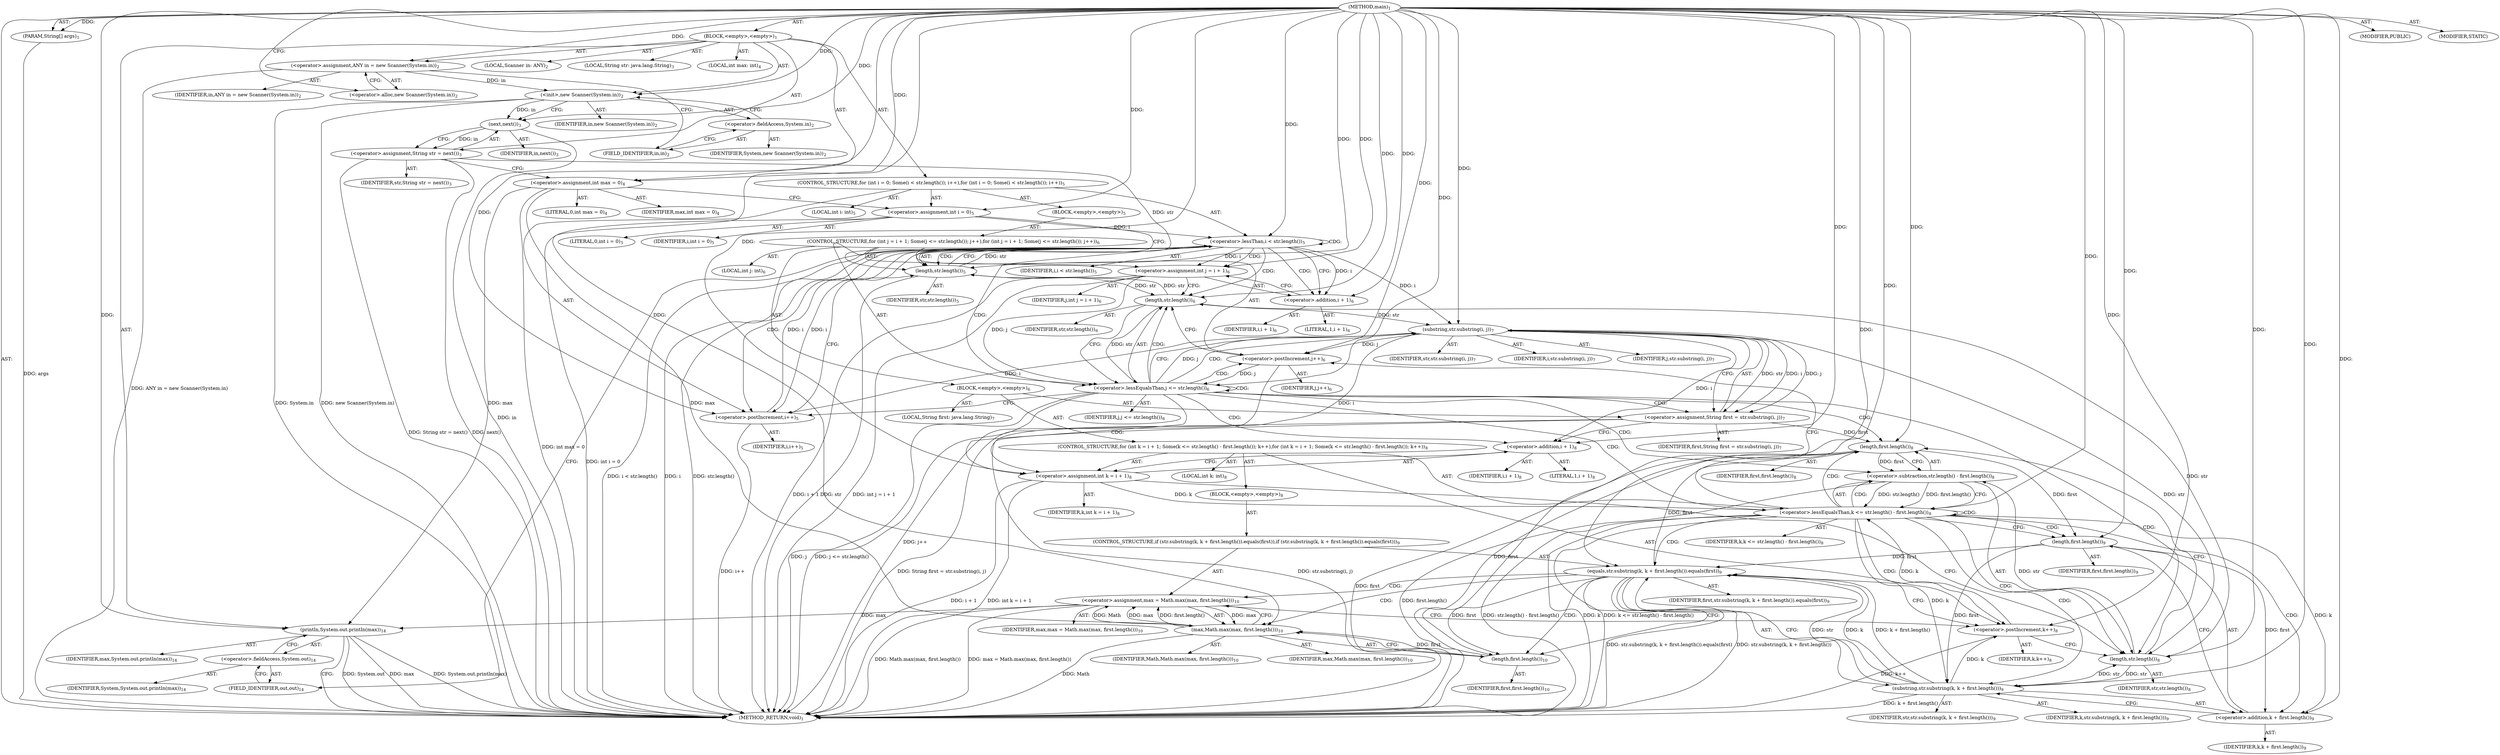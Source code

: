 digraph "main" {  
"19" [label = <(METHOD,main)<SUB>1</SUB>> ]
"20" [label = <(PARAM,String[] args)<SUB>1</SUB>> ]
"21" [label = <(BLOCK,&lt;empty&gt;,&lt;empty&gt;)<SUB>1</SUB>> ]
"4" [label = <(LOCAL,Scanner in: ANY)<SUB>2</SUB>> ]
"22" [label = <(&lt;operator&gt;.assignment,ANY in = new Scanner(System.in))<SUB>2</SUB>> ]
"23" [label = <(IDENTIFIER,in,ANY in = new Scanner(System.in))<SUB>2</SUB>> ]
"24" [label = <(&lt;operator&gt;.alloc,new Scanner(System.in))<SUB>2</SUB>> ]
"25" [label = <(&lt;init&gt;,new Scanner(System.in))<SUB>2</SUB>> ]
"3" [label = <(IDENTIFIER,in,new Scanner(System.in))<SUB>2</SUB>> ]
"26" [label = <(&lt;operator&gt;.fieldAccess,System.in)<SUB>2</SUB>> ]
"27" [label = <(IDENTIFIER,System,new Scanner(System.in))<SUB>2</SUB>> ]
"28" [label = <(FIELD_IDENTIFIER,in,in)<SUB>2</SUB>> ]
"29" [label = <(LOCAL,String str: java.lang.String)<SUB>3</SUB>> ]
"30" [label = <(&lt;operator&gt;.assignment,String str = next())<SUB>3</SUB>> ]
"31" [label = <(IDENTIFIER,str,String str = next())<SUB>3</SUB>> ]
"32" [label = <(next,next())<SUB>3</SUB>> ]
"33" [label = <(IDENTIFIER,in,next())<SUB>3</SUB>> ]
"34" [label = <(LOCAL,int max: int)<SUB>4</SUB>> ]
"35" [label = <(&lt;operator&gt;.assignment,int max = 0)<SUB>4</SUB>> ]
"36" [label = <(IDENTIFIER,max,int max = 0)<SUB>4</SUB>> ]
"37" [label = <(LITERAL,0,int max = 0)<SUB>4</SUB>> ]
"38" [label = <(CONTROL_STRUCTURE,for (int i = 0; Some(i &lt; str.length()); i++),for (int i = 0; Some(i &lt; str.length()); i++))<SUB>5</SUB>> ]
"39" [label = <(LOCAL,int i: int)<SUB>5</SUB>> ]
"40" [label = <(&lt;operator&gt;.assignment,int i = 0)<SUB>5</SUB>> ]
"41" [label = <(IDENTIFIER,i,int i = 0)<SUB>5</SUB>> ]
"42" [label = <(LITERAL,0,int i = 0)<SUB>5</SUB>> ]
"43" [label = <(&lt;operator&gt;.lessThan,i &lt; str.length())<SUB>5</SUB>> ]
"44" [label = <(IDENTIFIER,i,i &lt; str.length())<SUB>5</SUB>> ]
"45" [label = <(length,str.length())<SUB>5</SUB>> ]
"46" [label = <(IDENTIFIER,str,str.length())<SUB>5</SUB>> ]
"47" [label = <(&lt;operator&gt;.postIncrement,i++)<SUB>5</SUB>> ]
"48" [label = <(IDENTIFIER,i,i++)<SUB>5</SUB>> ]
"49" [label = <(BLOCK,&lt;empty&gt;,&lt;empty&gt;)<SUB>5</SUB>> ]
"50" [label = <(CONTROL_STRUCTURE,for (int j = i + 1; Some(j &lt;= str.length()); j++),for (int j = i + 1; Some(j &lt;= str.length()); j++))<SUB>6</SUB>> ]
"51" [label = <(LOCAL,int j: int)<SUB>6</SUB>> ]
"52" [label = <(&lt;operator&gt;.assignment,int j = i + 1)<SUB>6</SUB>> ]
"53" [label = <(IDENTIFIER,j,int j = i + 1)<SUB>6</SUB>> ]
"54" [label = <(&lt;operator&gt;.addition,i + 1)<SUB>6</SUB>> ]
"55" [label = <(IDENTIFIER,i,i + 1)<SUB>6</SUB>> ]
"56" [label = <(LITERAL,1,i + 1)<SUB>6</SUB>> ]
"57" [label = <(&lt;operator&gt;.lessEqualsThan,j &lt;= str.length())<SUB>6</SUB>> ]
"58" [label = <(IDENTIFIER,j,j &lt;= str.length())<SUB>6</SUB>> ]
"59" [label = <(length,str.length())<SUB>6</SUB>> ]
"60" [label = <(IDENTIFIER,str,str.length())<SUB>6</SUB>> ]
"61" [label = <(&lt;operator&gt;.postIncrement,j++)<SUB>6</SUB>> ]
"62" [label = <(IDENTIFIER,j,j++)<SUB>6</SUB>> ]
"63" [label = <(BLOCK,&lt;empty&gt;,&lt;empty&gt;)<SUB>6</SUB>> ]
"64" [label = <(LOCAL,String first: java.lang.String)<SUB>7</SUB>> ]
"65" [label = <(&lt;operator&gt;.assignment,String first = str.substring(i, j))<SUB>7</SUB>> ]
"66" [label = <(IDENTIFIER,first,String first = str.substring(i, j))<SUB>7</SUB>> ]
"67" [label = <(substring,str.substring(i, j))<SUB>7</SUB>> ]
"68" [label = <(IDENTIFIER,str,str.substring(i, j))<SUB>7</SUB>> ]
"69" [label = <(IDENTIFIER,i,str.substring(i, j))<SUB>7</SUB>> ]
"70" [label = <(IDENTIFIER,j,str.substring(i, j))<SUB>7</SUB>> ]
"71" [label = <(CONTROL_STRUCTURE,for (int k = i + 1; Some(k &lt;= str.length() - first.length()); k++),for (int k = i + 1; Some(k &lt;= str.length() - first.length()); k++))<SUB>8</SUB>> ]
"72" [label = <(LOCAL,int k: int)<SUB>8</SUB>> ]
"73" [label = <(&lt;operator&gt;.assignment,int k = i + 1)<SUB>8</SUB>> ]
"74" [label = <(IDENTIFIER,k,int k = i + 1)<SUB>8</SUB>> ]
"75" [label = <(&lt;operator&gt;.addition,i + 1)<SUB>8</SUB>> ]
"76" [label = <(IDENTIFIER,i,i + 1)<SUB>8</SUB>> ]
"77" [label = <(LITERAL,1,i + 1)<SUB>8</SUB>> ]
"78" [label = <(&lt;operator&gt;.lessEqualsThan,k &lt;= str.length() - first.length())<SUB>8</SUB>> ]
"79" [label = <(IDENTIFIER,k,k &lt;= str.length() - first.length())<SUB>8</SUB>> ]
"80" [label = <(&lt;operator&gt;.subtraction,str.length() - first.length())<SUB>8</SUB>> ]
"81" [label = <(length,str.length())<SUB>8</SUB>> ]
"82" [label = <(IDENTIFIER,str,str.length())<SUB>8</SUB>> ]
"83" [label = <(length,first.length())<SUB>8</SUB>> ]
"84" [label = <(IDENTIFIER,first,first.length())<SUB>8</SUB>> ]
"85" [label = <(&lt;operator&gt;.postIncrement,k++)<SUB>8</SUB>> ]
"86" [label = <(IDENTIFIER,k,k++)<SUB>8</SUB>> ]
"87" [label = <(BLOCK,&lt;empty&gt;,&lt;empty&gt;)<SUB>8</SUB>> ]
"88" [label = <(CONTROL_STRUCTURE,if (str.substring(k, k + first.length()).equals(first)),if (str.substring(k, k + first.length()).equals(first)))<SUB>9</SUB>> ]
"89" [label = <(equals,str.substring(k, k + first.length()).equals(first))<SUB>9</SUB>> ]
"90" [label = <(substring,str.substring(k, k + first.length()))<SUB>9</SUB>> ]
"91" [label = <(IDENTIFIER,str,str.substring(k, k + first.length()))<SUB>9</SUB>> ]
"92" [label = <(IDENTIFIER,k,str.substring(k, k + first.length()))<SUB>9</SUB>> ]
"93" [label = <(&lt;operator&gt;.addition,k + first.length())<SUB>9</SUB>> ]
"94" [label = <(IDENTIFIER,k,k + first.length())<SUB>9</SUB>> ]
"95" [label = <(length,first.length())<SUB>9</SUB>> ]
"96" [label = <(IDENTIFIER,first,first.length())<SUB>9</SUB>> ]
"97" [label = <(IDENTIFIER,first,str.substring(k, k + first.length()).equals(first))<SUB>9</SUB>> ]
"98" [label = <(&lt;operator&gt;.assignment,max = Math.max(max, first.length()))<SUB>10</SUB>> ]
"99" [label = <(IDENTIFIER,max,max = Math.max(max, first.length()))<SUB>10</SUB>> ]
"100" [label = <(max,Math.max(max, first.length()))<SUB>10</SUB>> ]
"101" [label = <(IDENTIFIER,Math,Math.max(max, first.length()))<SUB>10</SUB>> ]
"102" [label = <(IDENTIFIER,max,Math.max(max, first.length()))<SUB>10</SUB>> ]
"103" [label = <(length,first.length())<SUB>10</SUB>> ]
"104" [label = <(IDENTIFIER,first,first.length())<SUB>10</SUB>> ]
"105" [label = <(println,System.out.println(max))<SUB>14</SUB>> ]
"106" [label = <(&lt;operator&gt;.fieldAccess,System.out)<SUB>14</SUB>> ]
"107" [label = <(IDENTIFIER,System,System.out.println(max))<SUB>14</SUB>> ]
"108" [label = <(FIELD_IDENTIFIER,out,out)<SUB>14</SUB>> ]
"109" [label = <(IDENTIFIER,max,System.out.println(max))<SUB>14</SUB>> ]
"110" [label = <(MODIFIER,PUBLIC)> ]
"111" [label = <(MODIFIER,STATIC)> ]
"112" [label = <(METHOD_RETURN,void)<SUB>1</SUB>> ]
  "19" -> "20"  [ label = "AST: "] 
  "19" -> "21"  [ label = "AST: "] 
  "19" -> "110"  [ label = "AST: "] 
  "19" -> "111"  [ label = "AST: "] 
  "19" -> "112"  [ label = "AST: "] 
  "21" -> "4"  [ label = "AST: "] 
  "21" -> "22"  [ label = "AST: "] 
  "21" -> "25"  [ label = "AST: "] 
  "21" -> "29"  [ label = "AST: "] 
  "21" -> "30"  [ label = "AST: "] 
  "21" -> "34"  [ label = "AST: "] 
  "21" -> "35"  [ label = "AST: "] 
  "21" -> "38"  [ label = "AST: "] 
  "21" -> "105"  [ label = "AST: "] 
  "22" -> "23"  [ label = "AST: "] 
  "22" -> "24"  [ label = "AST: "] 
  "25" -> "3"  [ label = "AST: "] 
  "25" -> "26"  [ label = "AST: "] 
  "26" -> "27"  [ label = "AST: "] 
  "26" -> "28"  [ label = "AST: "] 
  "30" -> "31"  [ label = "AST: "] 
  "30" -> "32"  [ label = "AST: "] 
  "32" -> "33"  [ label = "AST: "] 
  "35" -> "36"  [ label = "AST: "] 
  "35" -> "37"  [ label = "AST: "] 
  "38" -> "39"  [ label = "AST: "] 
  "38" -> "40"  [ label = "AST: "] 
  "38" -> "43"  [ label = "AST: "] 
  "38" -> "47"  [ label = "AST: "] 
  "38" -> "49"  [ label = "AST: "] 
  "40" -> "41"  [ label = "AST: "] 
  "40" -> "42"  [ label = "AST: "] 
  "43" -> "44"  [ label = "AST: "] 
  "43" -> "45"  [ label = "AST: "] 
  "45" -> "46"  [ label = "AST: "] 
  "47" -> "48"  [ label = "AST: "] 
  "49" -> "50"  [ label = "AST: "] 
  "50" -> "51"  [ label = "AST: "] 
  "50" -> "52"  [ label = "AST: "] 
  "50" -> "57"  [ label = "AST: "] 
  "50" -> "61"  [ label = "AST: "] 
  "50" -> "63"  [ label = "AST: "] 
  "52" -> "53"  [ label = "AST: "] 
  "52" -> "54"  [ label = "AST: "] 
  "54" -> "55"  [ label = "AST: "] 
  "54" -> "56"  [ label = "AST: "] 
  "57" -> "58"  [ label = "AST: "] 
  "57" -> "59"  [ label = "AST: "] 
  "59" -> "60"  [ label = "AST: "] 
  "61" -> "62"  [ label = "AST: "] 
  "63" -> "64"  [ label = "AST: "] 
  "63" -> "65"  [ label = "AST: "] 
  "63" -> "71"  [ label = "AST: "] 
  "65" -> "66"  [ label = "AST: "] 
  "65" -> "67"  [ label = "AST: "] 
  "67" -> "68"  [ label = "AST: "] 
  "67" -> "69"  [ label = "AST: "] 
  "67" -> "70"  [ label = "AST: "] 
  "71" -> "72"  [ label = "AST: "] 
  "71" -> "73"  [ label = "AST: "] 
  "71" -> "78"  [ label = "AST: "] 
  "71" -> "85"  [ label = "AST: "] 
  "71" -> "87"  [ label = "AST: "] 
  "73" -> "74"  [ label = "AST: "] 
  "73" -> "75"  [ label = "AST: "] 
  "75" -> "76"  [ label = "AST: "] 
  "75" -> "77"  [ label = "AST: "] 
  "78" -> "79"  [ label = "AST: "] 
  "78" -> "80"  [ label = "AST: "] 
  "80" -> "81"  [ label = "AST: "] 
  "80" -> "83"  [ label = "AST: "] 
  "81" -> "82"  [ label = "AST: "] 
  "83" -> "84"  [ label = "AST: "] 
  "85" -> "86"  [ label = "AST: "] 
  "87" -> "88"  [ label = "AST: "] 
  "88" -> "89"  [ label = "AST: "] 
  "88" -> "98"  [ label = "AST: "] 
  "89" -> "90"  [ label = "AST: "] 
  "89" -> "97"  [ label = "AST: "] 
  "90" -> "91"  [ label = "AST: "] 
  "90" -> "92"  [ label = "AST: "] 
  "90" -> "93"  [ label = "AST: "] 
  "93" -> "94"  [ label = "AST: "] 
  "93" -> "95"  [ label = "AST: "] 
  "95" -> "96"  [ label = "AST: "] 
  "98" -> "99"  [ label = "AST: "] 
  "98" -> "100"  [ label = "AST: "] 
  "100" -> "101"  [ label = "AST: "] 
  "100" -> "102"  [ label = "AST: "] 
  "100" -> "103"  [ label = "AST: "] 
  "103" -> "104"  [ label = "AST: "] 
  "105" -> "106"  [ label = "AST: "] 
  "105" -> "109"  [ label = "AST: "] 
  "106" -> "107"  [ label = "AST: "] 
  "106" -> "108"  [ label = "AST: "] 
  "22" -> "28"  [ label = "CFG: "] 
  "25" -> "32"  [ label = "CFG: "] 
  "30" -> "35"  [ label = "CFG: "] 
  "35" -> "40"  [ label = "CFG: "] 
  "105" -> "112"  [ label = "CFG: "] 
  "24" -> "22"  [ label = "CFG: "] 
  "26" -> "25"  [ label = "CFG: "] 
  "32" -> "30"  [ label = "CFG: "] 
  "40" -> "45"  [ label = "CFG: "] 
  "43" -> "54"  [ label = "CFG: "] 
  "43" -> "108"  [ label = "CFG: "] 
  "47" -> "45"  [ label = "CFG: "] 
  "106" -> "105"  [ label = "CFG: "] 
  "28" -> "26"  [ label = "CFG: "] 
  "45" -> "43"  [ label = "CFG: "] 
  "108" -> "106"  [ label = "CFG: "] 
  "52" -> "59"  [ label = "CFG: "] 
  "57" -> "67"  [ label = "CFG: "] 
  "57" -> "47"  [ label = "CFG: "] 
  "61" -> "59"  [ label = "CFG: "] 
  "54" -> "52"  [ label = "CFG: "] 
  "59" -> "57"  [ label = "CFG: "] 
  "65" -> "75"  [ label = "CFG: "] 
  "67" -> "65"  [ label = "CFG: "] 
  "73" -> "81"  [ label = "CFG: "] 
  "78" -> "95"  [ label = "CFG: "] 
  "78" -> "61"  [ label = "CFG: "] 
  "85" -> "81"  [ label = "CFG: "] 
  "75" -> "73"  [ label = "CFG: "] 
  "80" -> "78"  [ label = "CFG: "] 
  "81" -> "83"  [ label = "CFG: "] 
  "83" -> "80"  [ label = "CFG: "] 
  "89" -> "103"  [ label = "CFG: "] 
  "89" -> "85"  [ label = "CFG: "] 
  "98" -> "85"  [ label = "CFG: "] 
  "90" -> "89"  [ label = "CFG: "] 
  "100" -> "98"  [ label = "CFG: "] 
  "93" -> "90"  [ label = "CFG: "] 
  "103" -> "100"  [ label = "CFG: "] 
  "95" -> "93"  [ label = "CFG: "] 
  "19" -> "24"  [ label = "CFG: "] 
  "20" -> "112"  [ label = "DDG: args"] 
  "22" -> "112"  [ label = "DDG: ANY in = new Scanner(System.in)"] 
  "25" -> "112"  [ label = "DDG: System.in"] 
  "25" -> "112"  [ label = "DDG: new Scanner(System.in)"] 
  "32" -> "112"  [ label = "DDG: in"] 
  "30" -> "112"  [ label = "DDG: next()"] 
  "30" -> "112"  [ label = "DDG: String str = next()"] 
  "35" -> "112"  [ label = "DDG: int max = 0"] 
  "40" -> "112"  [ label = "DDG: int i = 0"] 
  "43" -> "112"  [ label = "DDG: i"] 
  "45" -> "112"  [ label = "DDG: str"] 
  "43" -> "112"  [ label = "DDG: str.length()"] 
  "43" -> "112"  [ label = "DDG: i &lt; str.length()"] 
  "105" -> "112"  [ label = "DDG: System.out"] 
  "105" -> "112"  [ label = "DDG: max"] 
  "105" -> "112"  [ label = "DDG: System.out.println(max)"] 
  "52" -> "112"  [ label = "DDG: i + 1"] 
  "52" -> "112"  [ label = "DDG: int j = i + 1"] 
  "57" -> "112"  [ label = "DDG: j"] 
  "57" -> "112"  [ label = "DDG: j &lt;= str.length()"] 
  "47" -> "112"  [ label = "DDG: i++"] 
  "65" -> "112"  [ label = "DDG: str.substring(i, j)"] 
  "65" -> "112"  [ label = "DDG: String first = str.substring(i, j)"] 
  "73" -> "112"  [ label = "DDG: i + 1"] 
  "73" -> "112"  [ label = "DDG: int k = i + 1"] 
  "78" -> "112"  [ label = "DDG: k"] 
  "83" -> "112"  [ label = "DDG: first"] 
  "80" -> "112"  [ label = "DDG: first.length()"] 
  "78" -> "112"  [ label = "DDG: str.length() - first.length()"] 
  "78" -> "112"  [ label = "DDG: k &lt;= str.length() - first.length()"] 
  "61" -> "112"  [ label = "DDG: j++"] 
  "90" -> "112"  [ label = "DDG: k + first.length()"] 
  "89" -> "112"  [ label = "DDG: str.substring(k, k + first.length())"] 
  "89" -> "112"  [ label = "DDG: str.substring(k, k + first.length()).equals(first)"] 
  "98" -> "112"  [ label = "DDG: Math.max(max, first.length())"] 
  "98" -> "112"  [ label = "DDG: max = Math.max(max, first.length())"] 
  "85" -> "112"  [ label = "DDG: k++"] 
  "100" -> "112"  [ label = "DDG: Math"] 
  "19" -> "20"  [ label = "DDG: "] 
  "19" -> "22"  [ label = "DDG: "] 
  "32" -> "30"  [ label = "DDG: in"] 
  "19" -> "35"  [ label = "DDG: "] 
  "22" -> "25"  [ label = "DDG: in"] 
  "19" -> "25"  [ label = "DDG: "] 
  "19" -> "40"  [ label = "DDG: "] 
  "35" -> "105"  [ label = "DDG: max"] 
  "98" -> "105"  [ label = "DDG: max"] 
  "19" -> "105"  [ label = "DDG: "] 
  "25" -> "32"  [ label = "DDG: in"] 
  "19" -> "32"  [ label = "DDG: "] 
  "40" -> "43"  [ label = "DDG: i"] 
  "47" -> "43"  [ label = "DDG: i"] 
  "19" -> "43"  [ label = "DDG: "] 
  "45" -> "43"  [ label = "DDG: str"] 
  "19" -> "47"  [ label = "DDG: "] 
  "43" -> "47"  [ label = "DDG: i"] 
  "67" -> "47"  [ label = "DDG: i"] 
  "30" -> "45"  [ label = "DDG: str"] 
  "59" -> "45"  [ label = "DDG: str"] 
  "19" -> "45"  [ label = "DDG: "] 
  "43" -> "52"  [ label = "DDG: i"] 
  "19" -> "52"  [ label = "DDG: "] 
  "52" -> "57"  [ label = "DDG: j"] 
  "61" -> "57"  [ label = "DDG: j"] 
  "19" -> "57"  [ label = "DDG: "] 
  "59" -> "57"  [ label = "DDG: str"] 
  "67" -> "61"  [ label = "DDG: j"] 
  "19" -> "61"  [ label = "DDG: "] 
  "67" -> "65"  [ label = "DDG: str"] 
  "67" -> "65"  [ label = "DDG: i"] 
  "67" -> "65"  [ label = "DDG: j"] 
  "43" -> "54"  [ label = "DDG: i"] 
  "19" -> "54"  [ label = "DDG: "] 
  "45" -> "59"  [ label = "DDG: str"] 
  "81" -> "59"  [ label = "DDG: str"] 
  "19" -> "59"  [ label = "DDG: "] 
  "67" -> "73"  [ label = "DDG: i"] 
  "19" -> "73"  [ label = "DDG: "] 
  "59" -> "67"  [ label = "DDG: str"] 
  "19" -> "67"  [ label = "DDG: "] 
  "43" -> "67"  [ label = "DDG: i"] 
  "57" -> "67"  [ label = "DDG: j"] 
  "73" -> "78"  [ label = "DDG: k"] 
  "85" -> "78"  [ label = "DDG: k"] 
  "19" -> "78"  [ label = "DDG: "] 
  "80" -> "78"  [ label = "DDG: str.length()"] 
  "80" -> "78"  [ label = "DDG: first.length()"] 
  "90" -> "85"  [ label = "DDG: k"] 
  "19" -> "85"  [ label = "DDG: "] 
  "67" -> "75"  [ label = "DDG: i"] 
  "19" -> "75"  [ label = "DDG: "] 
  "81" -> "80"  [ label = "DDG: str"] 
  "83" -> "80"  [ label = "DDG: first"] 
  "100" -> "98"  [ label = "DDG: Math"] 
  "100" -> "98"  [ label = "DDG: max"] 
  "100" -> "98"  [ label = "DDG: first.length()"] 
  "67" -> "81"  [ label = "DDG: str"] 
  "90" -> "81"  [ label = "DDG: str"] 
  "19" -> "81"  [ label = "DDG: "] 
  "65" -> "83"  [ label = "DDG: first"] 
  "89" -> "83"  [ label = "DDG: first"] 
  "103" -> "83"  [ label = "DDG: first"] 
  "19" -> "83"  [ label = "DDG: "] 
  "90" -> "89"  [ label = "DDG: str"] 
  "90" -> "89"  [ label = "DDG: k"] 
  "90" -> "89"  [ label = "DDG: k + first.length()"] 
  "95" -> "89"  [ label = "DDG: first"] 
  "19" -> "89"  [ label = "DDG: "] 
  "81" -> "90"  [ label = "DDG: str"] 
  "19" -> "90"  [ label = "DDG: "] 
  "78" -> "90"  [ label = "DDG: k"] 
  "95" -> "90"  [ label = "DDG: first"] 
  "19" -> "100"  [ label = "DDG: "] 
  "35" -> "100"  [ label = "DDG: max"] 
  "98" -> "100"  [ label = "DDG: max"] 
  "103" -> "100"  [ label = "DDG: first"] 
  "78" -> "93"  [ label = "DDG: k"] 
  "19" -> "93"  [ label = "DDG: "] 
  "95" -> "93"  [ label = "DDG: first"] 
  "89" -> "103"  [ label = "DDG: first"] 
  "19" -> "103"  [ label = "DDG: "] 
  "83" -> "95"  [ label = "DDG: first"] 
  "19" -> "95"  [ label = "DDG: "] 
  "43" -> "47"  [ label = "CDG: "] 
  "43" -> "57"  [ label = "CDG: "] 
  "43" -> "52"  [ label = "CDG: "] 
  "43" -> "45"  [ label = "CDG: "] 
  "43" -> "59"  [ label = "CDG: "] 
  "43" -> "54"  [ label = "CDG: "] 
  "43" -> "43"  [ label = "CDG: "] 
  "57" -> "73"  [ label = "CDG: "] 
  "57" -> "57"  [ label = "CDG: "] 
  "57" -> "75"  [ label = "CDG: "] 
  "57" -> "81"  [ label = "CDG: "] 
  "57" -> "67"  [ label = "CDG: "] 
  "57" -> "65"  [ label = "CDG: "] 
  "57" -> "59"  [ label = "CDG: "] 
  "57" -> "80"  [ label = "CDG: "] 
  "57" -> "61"  [ label = "CDG: "] 
  "57" -> "83"  [ label = "CDG: "] 
  "57" -> "78"  [ label = "CDG: "] 
  "78" -> "89"  [ label = "CDG: "] 
  "78" -> "81"  [ label = "CDG: "] 
  "78" -> "85"  [ label = "CDG: "] 
  "78" -> "95"  [ label = "CDG: "] 
  "78" -> "93"  [ label = "CDG: "] 
  "78" -> "90"  [ label = "CDG: "] 
  "78" -> "80"  [ label = "CDG: "] 
  "78" -> "83"  [ label = "CDG: "] 
  "78" -> "78"  [ label = "CDG: "] 
  "89" -> "98"  [ label = "CDG: "] 
  "89" -> "103"  [ label = "CDG: "] 
  "89" -> "100"  [ label = "CDG: "] 
}
